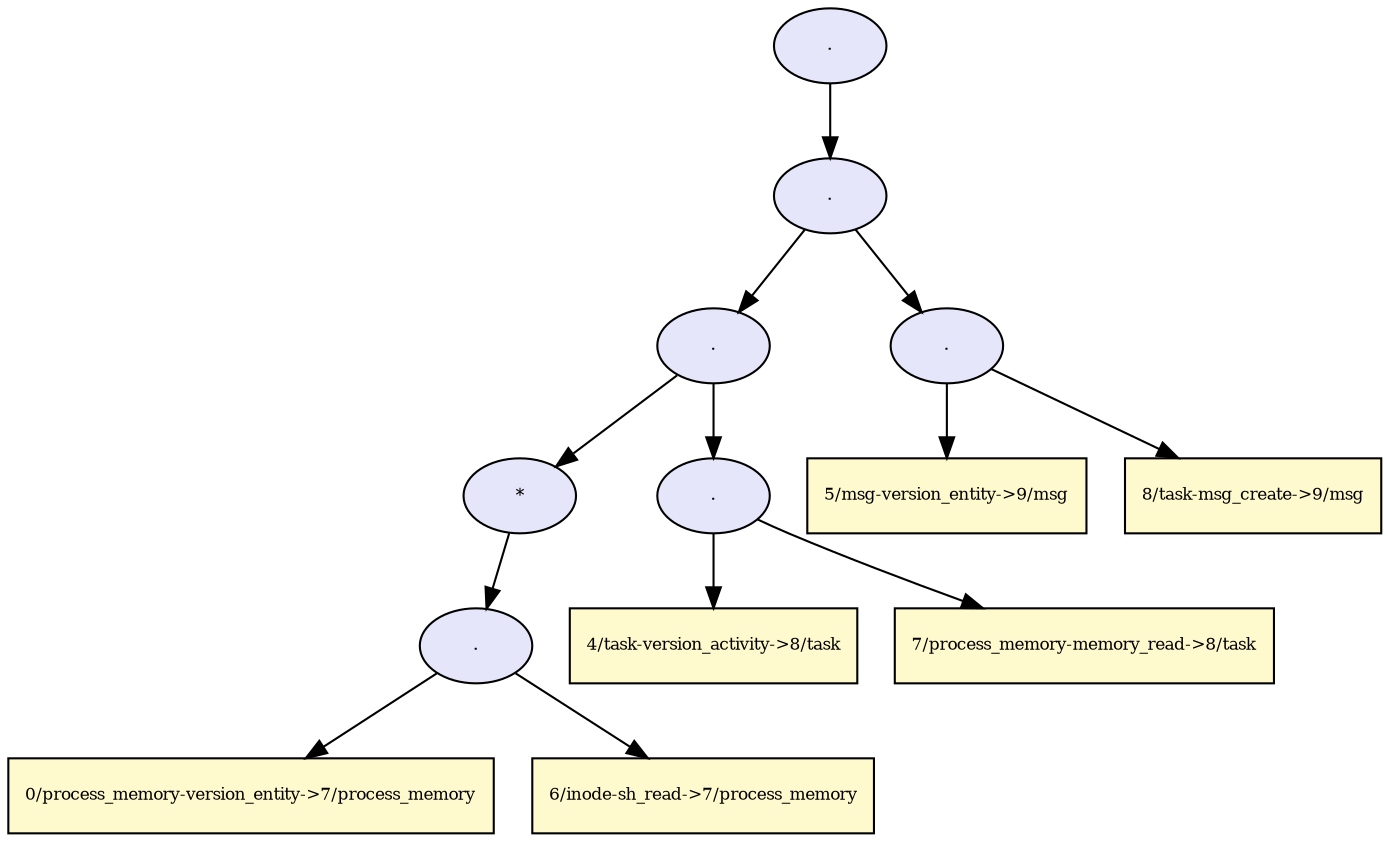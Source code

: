 digraph RGL__DirectedAdjacencyGraph {17[fontsize = 8,label = ".",shape = ellipse, fillcolor="#e6e6fa", style = filled]

17 -> 16[fontsize = 8, color="#000000"]

16[fontsize = 8,label = ".",shape = ellipse, fillcolor="#e6e6fa", style = filled]

16 -> 12[fontsize = 8, color="#000000"]

12[fontsize = 8,label = ".",shape = ellipse, fillcolor="#e6e6fa", style = filled]

12 -> 7[fontsize = 8, color="#000000"]

7[fontsize = 8,label = "*",shape = ellipse, fillcolor="#e6e6fa", style = filled]

7 -> 5[fontsize = 8, color="#000000"]

5[fontsize = 8,label = ".",shape = ellipse, fillcolor="#e6e6fa", style = filled]

5 -> 3[fontsize = 8, color="#000000"]

3[fontsize = 8,label = "0/process_memory-version_entity->7/process_memory",shape = rectangle, fillcolor="#fffacd", style = filled]

5 -> 4[fontsize = 8, color="#000000"]

4[fontsize = 8,label = "6/inode-sh_read->7/process_memory",shape = rectangle, fillcolor="#fffacd", style = filled]

12 -> 11[fontsize = 8, color="#000000"]

11[fontsize = 8,label = ".",shape = ellipse, fillcolor="#e6e6fa", style = filled]

11 -> 9[fontsize = 8, color="#000000"]

9[fontsize = 8,label = "4/task-version_activity->8/task",shape = rectangle, fillcolor="#fffacd", style = filled]

11 -> 10[fontsize = 8, color="#000000"]

10[fontsize = 8,label = "7/process_memory-memory_read->8/task",shape = rectangle, fillcolor="#fffacd", style = filled]

16 -> 15[fontsize = 8, color="#000000"]

15[fontsize = 8,label = ".",shape = ellipse, fillcolor="#e6e6fa", style = filled]

15 -> 13[fontsize = 8, color="#000000"]

13[fontsize = 8,label = "5/msg-version_entity->9/msg",shape = rectangle, fillcolor="#fffacd", style = filled]

15 -> 14[fontsize = 8, color="#000000"]

14[fontsize = 8,label = "8/task-msg_create->9/msg",shape = rectangle, fillcolor="#fffacd", style = filled]

}